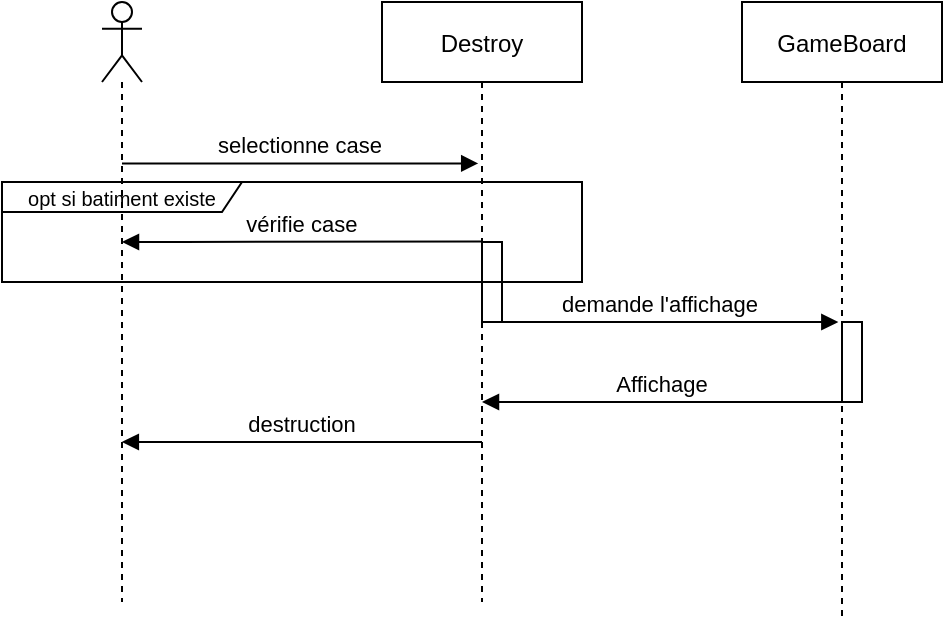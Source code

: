 <mxfile version="15.8.8" type="device"><diagram id="kgpKYQtTHZ0yAKxKKP6v" name="Page-1"><mxGraphModel dx="813" dy="441" grid="1" gridSize="10" guides="1" tooltips="1" connect="1" arrows="1" fold="1" page="1" pageScale="1" pageWidth="850" pageHeight="1100" math="0" shadow="0"><root><mxCell id="0"/><mxCell id="1" parent="0"/><mxCell id="3nuBFxr9cyL0pnOWT2aG-5" value="Destroy" style="shape=umlLifeline;perimeter=lifelinePerimeter;container=1;collapsible=0;recursiveResize=0;rounded=0;shadow=0;strokeWidth=1;" parent="1" vertex="1"><mxGeometry x="300" y="80" width="100" height="300" as="geometry"/></mxCell><mxCell id="_JnR9bRHkpbgJDLNMHOT-4" value="demande l'affichage" style="verticalAlign=bottom;endArrow=block;entryX=0.481;entryY=0.269;shadow=0;strokeWidth=1;entryDx=0;entryDy=0;entryPerimeter=0;" edge="1" parent="3nuBFxr9cyL0pnOWT2aG-5"><mxGeometry relative="1" as="geometry"><mxPoint x="49.999" y="160.0" as="sourcePoint"/><mxPoint x="228.17" y="160.0" as="targetPoint"/></mxGeometry></mxCell><mxCell id="3nuBFxr9cyL0pnOWT2aG-8" value="selectionne case" style="verticalAlign=bottom;endArrow=block;entryX=0.481;entryY=0.269;shadow=0;strokeWidth=1;entryDx=0;entryDy=0;entryPerimeter=0;" parent="1" source="_JnR9bRHkpbgJDLNMHOT-2" target="3nuBFxr9cyL0pnOWT2aG-5" edge="1"><mxGeometry relative="1" as="geometry"><mxPoint x="175" y="160.0" as="sourcePoint"/><mxPoint x="340" y="160" as="targetPoint"/></mxGeometry></mxCell><mxCell id="3nuBFxr9cyL0pnOWT2aG-9" value="vérifie case" style="verticalAlign=bottom;endArrow=block;shadow=0;strokeWidth=1;exitX=0.499;exitY=0.399;exitDx=0;exitDy=0;exitPerimeter=0;" parent="1" source="3nuBFxr9cyL0pnOWT2aG-5" target="_JnR9bRHkpbgJDLNMHOT-2" edge="1"><mxGeometry relative="1" as="geometry"><mxPoint x="340" y="200" as="sourcePoint"/><mxPoint x="180" y="200" as="targetPoint"/><Array as="points"><mxPoint x="190" y="200"/></Array></mxGeometry></mxCell><mxCell id="_JnR9bRHkpbgJDLNMHOT-3" value="&lt;font style=&quot;font-size: 10px&quot;&gt;opt si batiment existe&lt;/font&gt;" style="shape=umlFrame;whiteSpace=wrap;html=1;fillColor=none;width=120;height=15;" vertex="1" parent="1"><mxGeometry x="110" y="170" width="290" height="50" as="geometry"/></mxCell><mxCell id="_JnR9bRHkpbgJDLNMHOT-2" value="" style="shape=umlLifeline;participant=umlActor;perimeter=lifelinePerimeter;whiteSpace=wrap;html=1;container=1;collapsible=0;recursiveResize=0;verticalAlign=top;spacingTop=36;outlineConnect=0;" vertex="1" parent="1"><mxGeometry x="160" y="80" width="20" height="300" as="geometry"/></mxCell><mxCell id="_JnR9bRHkpbgJDLNMHOT-5" value="GameBoard" style="shape=umlLifeline;perimeter=lifelinePerimeter;container=1;collapsible=0;recursiveResize=0;rounded=0;shadow=0;strokeWidth=1;size=40;" vertex="1" parent="1"><mxGeometry x="480" y="80" width="100" height="310" as="geometry"/></mxCell><mxCell id="_JnR9bRHkpbgJDLNMHOT-9" value="" style="rounded=0;whiteSpace=wrap;html=1;fontSize=10;fillColor=none;" vertex="1" parent="_JnR9bRHkpbgJDLNMHOT-5"><mxGeometry x="50" y="160" width="10" height="40" as="geometry"/></mxCell><mxCell id="_JnR9bRHkpbgJDLNMHOT-7" value="Affichage" style="verticalAlign=bottom;endArrow=block;shadow=0;strokeWidth=1;" edge="1" parent="1" target="3nuBFxr9cyL0pnOWT2aG-5"><mxGeometry relative="1" as="geometry"><mxPoint x="530.0" y="280" as="sourcePoint"/><mxPoint x="400" y="280" as="targetPoint"/></mxGeometry></mxCell><mxCell id="_JnR9bRHkpbgJDLNMHOT-8" value="" style="rounded=0;whiteSpace=wrap;html=1;fontSize=10;fillColor=none;" vertex="1" parent="1"><mxGeometry x="350" y="200" width="10" height="40" as="geometry"/></mxCell><mxCell id="_JnR9bRHkpbgJDLNMHOT-10" value="destruction" style="verticalAlign=bottom;endArrow=block;shadow=0;strokeWidth=1;" edge="1" parent="1"><mxGeometry x="-0.0" relative="1" as="geometry"><mxPoint x="350.0" y="300" as="sourcePoint"/><mxPoint x="169.929" y="300" as="targetPoint"/><mxPoint as="offset"/></mxGeometry></mxCell></root></mxGraphModel></diagram></mxfile>